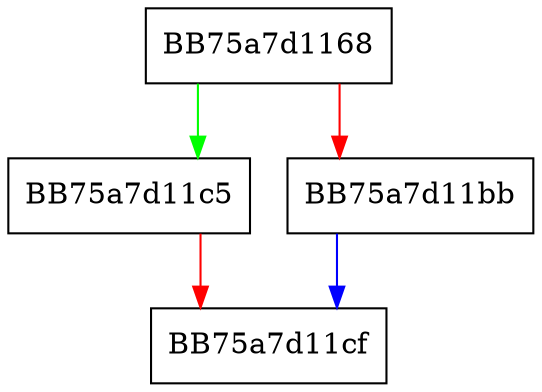 digraph w32_cat_get {
  node [shape="box"];
  graph [splines=ortho];
  BB75a7d1168 -> BB75a7d11c5 [color="green"];
  BB75a7d1168 -> BB75a7d11bb [color="red"];
  BB75a7d11bb -> BB75a7d11cf [color="blue"];
  BB75a7d11c5 -> BB75a7d11cf [color="red"];
}